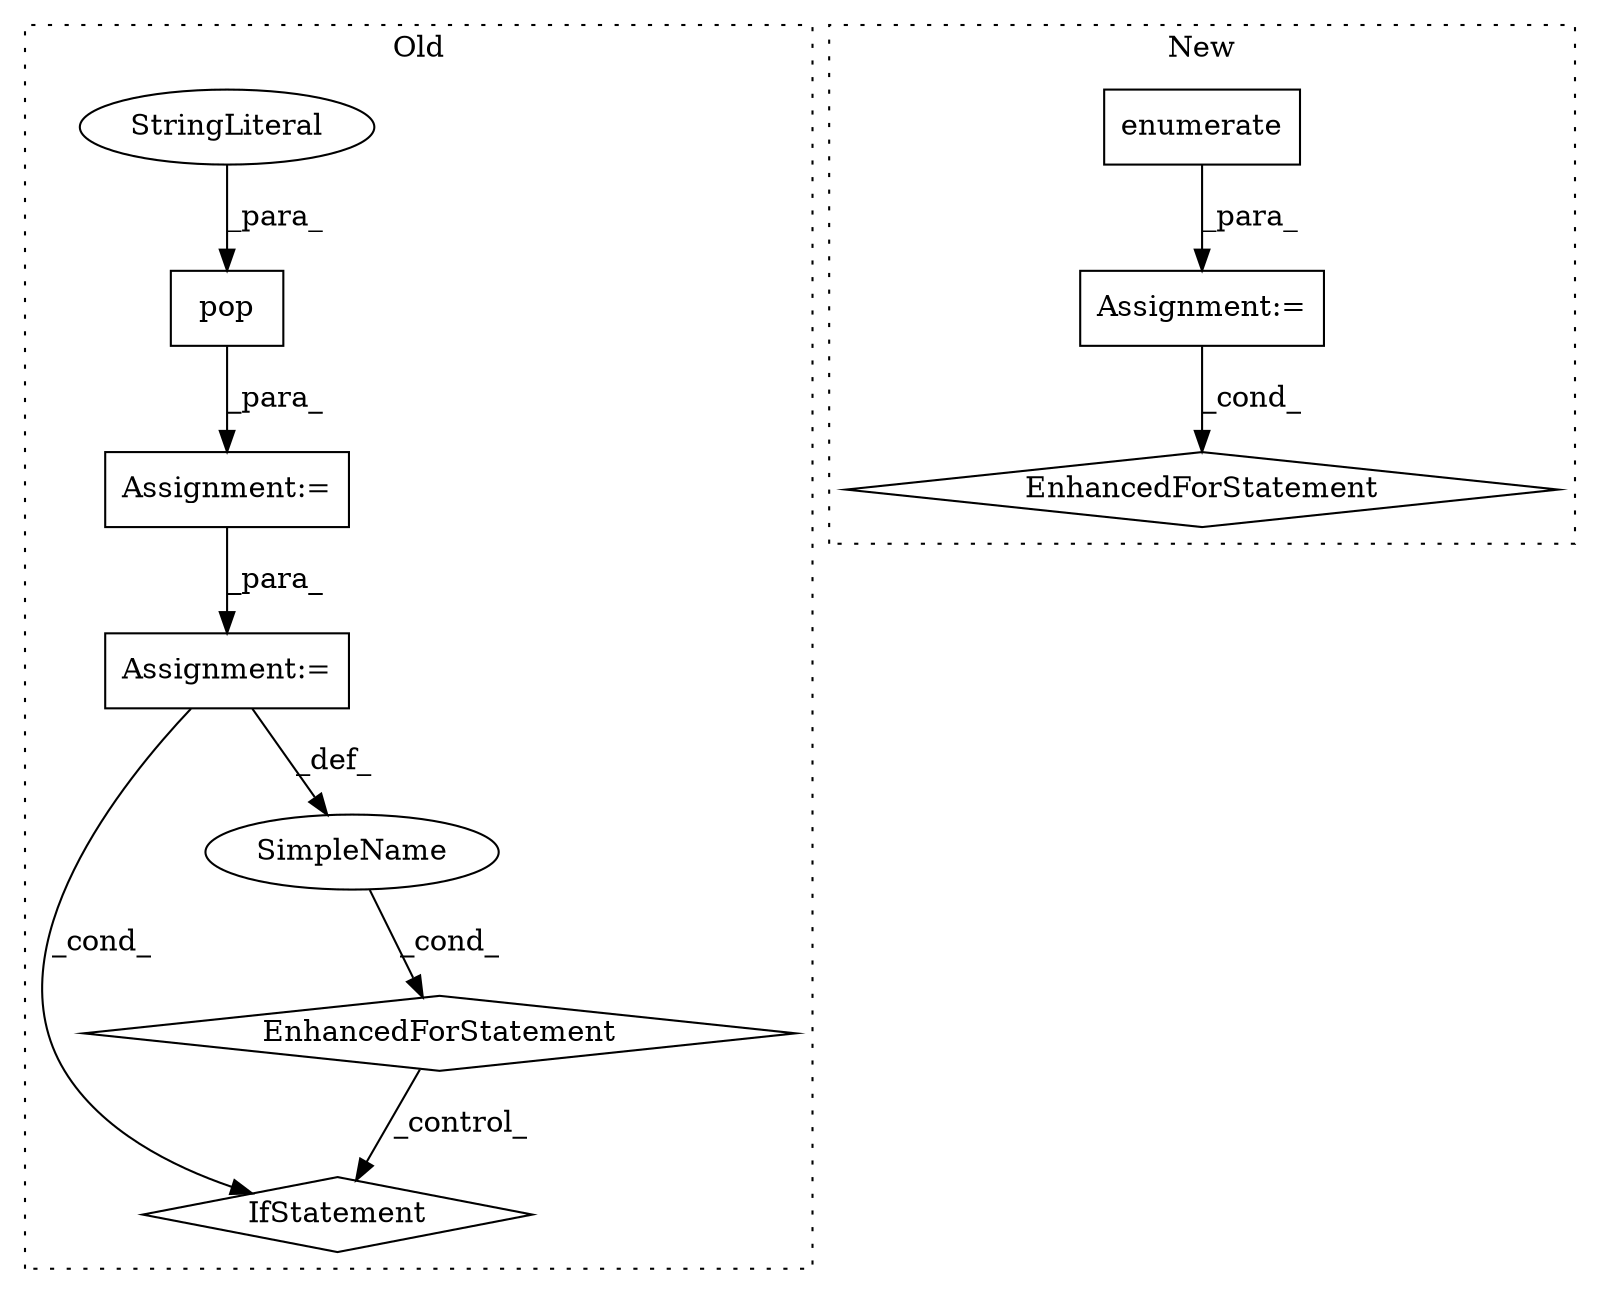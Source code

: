digraph G {
subgraph cluster0 {
1 [label="pop" a="32" s="1503,1514" l="4,1" shape="box"];
3 [label="StringLiteral" a="45" s="1507" l="7" shape="ellipse"];
6 [label="EnhancedForStatement" a="70" s="1856,1950" l="57,2" shape="diamond"];
7 [label="IfStatement" a="25" s="2013,2031" l="4,2" shape="diamond"];
8 [label="SimpleName" a="42" s="1917" l="14" shape="ellipse"];
9 [label="Assignment:=" a="7" s="1490" l="1" shape="box"];
10 [label="Assignment:=" a="7" s="1856,1950" l="57,2" shape="box"];
label = "Old";
style="dotted";
}
subgraph cluster1 {
2 [label="enumerate" a="32" s="1658,1678" l="10,1" shape="box"];
4 [label="EnhancedForStatement" a="70" s="1573,1679" l="69,2" shape="diamond"];
5 [label="Assignment:=" a="7" s="1573,1679" l="69,2" shape="box"];
label = "New";
style="dotted";
}
1 -> 9 [label="_para_"];
2 -> 5 [label="_para_"];
3 -> 1 [label="_para_"];
5 -> 4 [label="_cond_"];
6 -> 7 [label="_control_"];
8 -> 6 [label="_cond_"];
9 -> 10 [label="_para_"];
10 -> 8 [label="_def_"];
10 -> 7 [label="_cond_"];
}